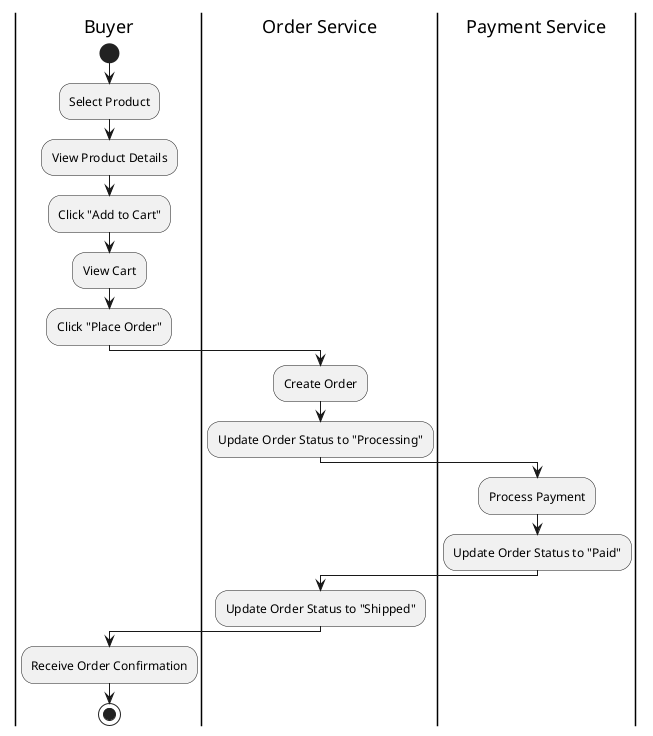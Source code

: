 @startuml activitydiagram

|Buyer|
start
:Select Product;
:View Product Details;
:Click "Add to Cart";
:View Cart;
:Click "Place Order";

|Order Service|
:Create Order;
:Update Order Status to "Processing";

|Payment Service|
:Process Payment;
:Update Order Status to "Paid";

|Order Service|
:Update Order Status to "Shipped";

|Buyer|
:Receive Order Confirmation;
stop

@enduml